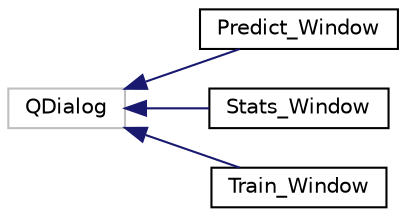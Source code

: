 digraph "Graphical Class Hierarchy"
{
  edge [fontname="Helvetica",fontsize="10",labelfontname="Helvetica",labelfontsize="10"];
  node [fontname="Helvetica",fontsize="10",shape=record];
  rankdir="LR";
  Node15 [label="QDialog",height=0.2,width=0.4,color="grey75", fillcolor="white", style="filled"];
  Node15 -> Node0 [dir="back",color="midnightblue",fontsize="10",style="solid",fontname="Helvetica"];
  Node0 [label="Predict_Window",height=0.2,width=0.4,color="black", fillcolor="white", style="filled",URL="$classPredict__Window.html",tooltip="The class responsible for start model prediction. "];
  Node15 -> Node17 [dir="back",color="midnightblue",fontsize="10",style="solid",fontname="Helvetica"];
  Node17 [label="Stats_Window",height=0.2,width=0.4,color="black", fillcolor="white", style="filled",URL="$classStats__Window.html",tooltip="The class responsible for displaying the results of the training of neural network. "];
  Node15 -> Node18 [dir="back",color="midnightblue",fontsize="10",style="solid",fontname="Helvetica"];
  Node18 [label="Train_Window",height=0.2,width=0.4,color="black", fillcolor="white", style="filled",URL="$classTrain__Window.html",tooltip="The class responsible for displaying train window, choose parameters and start trainig of neural netw..."];
}
